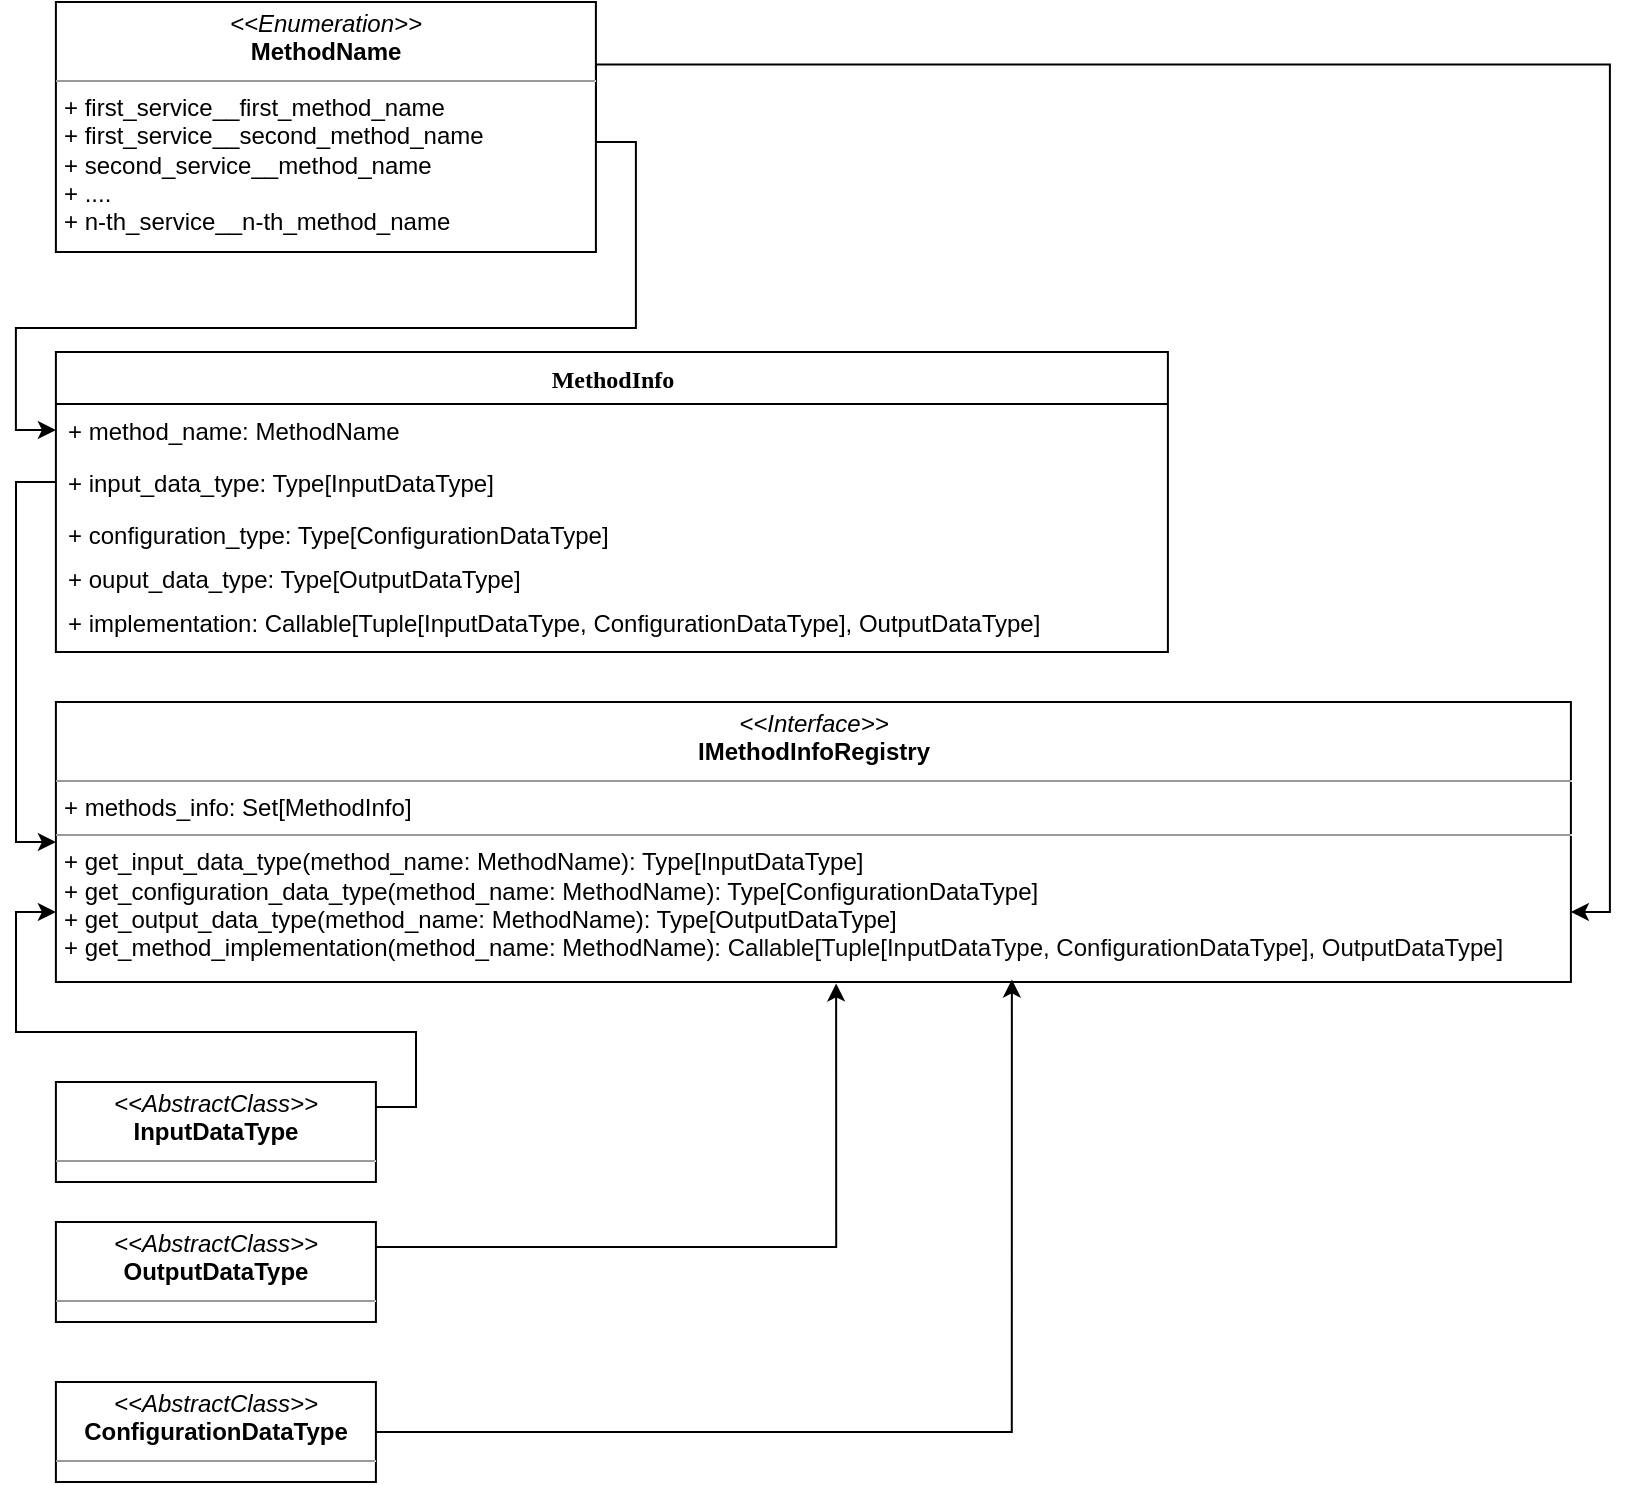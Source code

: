 <mxfile version="17.2.4" type="device"><diagram id="IJV50YvyOcM1KCnLpUXH" name="Страница 1"><mxGraphModel dx="1018" dy="741" grid="1" gridSize="10" guides="1" tooltips="1" connect="1" arrows="1" fold="1" page="1" pageScale="1" pageWidth="827" pageHeight="1169" math="0" shadow="0"><root><mxCell id="0"/><mxCell id="1" parent="0"/><mxCell id="vfcknfjwiZz7w-0YjwWP-14" value="&lt;p style=&quot;margin: 0px ; margin-top: 4px ; text-align: center&quot;&gt;&lt;i&gt;&amp;lt;&amp;lt;Interface&amp;gt;&amp;gt;&lt;/i&gt;&lt;br&gt;&lt;b&gt;IMethodInfoRegistry&lt;/b&gt;&lt;br&gt;&lt;/p&gt;&lt;hr size=&quot;1&quot;&gt;&lt;p style=&quot;margin: 0px ; margin-left: 4px&quot;&gt;+ methods_info: Set[MethodInfo]&lt;br&gt;&lt;/p&gt;&lt;hr size=&quot;1&quot;&gt;&lt;p style=&quot;margin: 0px ; margin-left: 4px&quot;&gt;+ get_input_data_type(method_name: MethodName): Type[InputDataType]&lt;/p&gt;&lt;p style=&quot;margin: 0px ; margin-left: 4px&quot;&gt;+ get_configuration_data_type(method_name: MethodName): Type[ConfigurationDataType]&lt;br&gt;&lt;/p&gt;&lt;p style=&quot;margin: 0px ; margin-left: 4px&quot;&gt;+ get_output_data_type(method_name: MethodName): Type[OutputDataType]&lt;br&gt;&lt;/p&gt;&lt;p style=&quot;margin: 0px ; margin-left: 4px&quot;&gt;+ get_method_implementation(method_name: MethodName):&amp;nbsp;&lt;span style=&quot;background-color: rgb(255 , 255 , 255) ; color: rgb(8 , 8 , 8)&quot;&gt;Callable[Tuple[InputDataType, ConfigurationDataType], OutputDataType]&lt;/span&gt;&lt;br&gt;&lt;/p&gt;" style="verticalAlign=top;align=left;overflow=fill;fontSize=12;fontFamily=Helvetica;html=1;rounded=0;shadow=0;comic=0;labelBackgroundColor=none;strokeWidth=1" parent="1" vertex="1"><mxGeometry x="34.95" y="370" width="757.5" height="140" as="geometry"/></mxCell><mxCell id="vfcknfjwiZz7w-0YjwWP-36" style="edgeStyle=orthogonalEdgeStyle;rounded=0;orthogonalLoop=1;jettySize=auto;html=1;exitX=1;exitY=0.25;exitDx=0;exitDy=0;entryX=0;entryY=0.5;entryDx=0;entryDy=0;" parent="1" source="vfcknfjwiZz7w-0YjwWP-26" target="vfcknfjwiZz7w-0YjwWP-29" edge="1"><mxGeometry relative="1" as="geometry"><Array as="points"><mxPoint x="304.95" y="90"/><mxPoint x="324.95" y="90"/><mxPoint x="324.95" y="183"/><mxPoint x="14.95" y="183"/><mxPoint x="14.95" y="234"/></Array></mxGeometry></mxCell><mxCell id="vfcknfjwiZz7w-0YjwWP-37" style="edgeStyle=orthogonalEdgeStyle;rounded=0;orthogonalLoop=1;jettySize=auto;html=1;exitX=1;exitY=0.25;exitDx=0;exitDy=0;entryX=1;entryY=0.75;entryDx=0;entryDy=0;fontFamily=Helvetica;" parent="1" source="vfcknfjwiZz7w-0YjwWP-26" target="vfcknfjwiZz7w-0YjwWP-14" edge="1"><mxGeometry relative="1" as="geometry"><Array as="points"><mxPoint x="811.95" y="51"/><mxPoint x="811.95" y="475"/></Array></mxGeometry></mxCell><mxCell id="vfcknfjwiZz7w-0YjwWP-26" value="&lt;p style=&quot;margin: 0px ; margin-top: 4px ; text-align: center&quot;&gt;&lt;i&gt;&amp;lt;&amp;lt;Enumeration&amp;gt;&amp;gt;&lt;/i&gt;&lt;br&gt;&lt;b&gt;MethodName&lt;/b&gt;&lt;/p&gt;&lt;hr size=&quot;1&quot;&gt;&lt;p style=&quot;margin: 0px ; margin-left: 4px&quot;&gt;+ first_service__first_method_name&lt;br&gt;+ first_service__second_method_name&lt;/p&gt;&lt;p style=&quot;margin: 0px ; margin-left: 4px&quot;&gt;+ second_service__method_name&lt;/p&gt;&lt;p style=&quot;margin: 0px ; margin-left: 4px&quot;&gt;+ ....&lt;/p&gt;&lt;p style=&quot;margin: 0px ; margin-left: 4px&quot;&gt;+ n-th_service__n-th_method_name&lt;/p&gt;" style="verticalAlign=top;align=left;overflow=fill;fontSize=12;fontFamily=Helvetica;html=1;rounded=0;shadow=0;comic=0;labelBackgroundColor=none;strokeWidth=1" parent="1" vertex="1"><mxGeometry x="34.95" y="20" width="270" height="125" as="geometry"/></mxCell><mxCell id="vfcknfjwiZz7w-0YjwWP-28" value="MethodInfo" style="swimlane;html=1;fontStyle=1;align=center;verticalAlign=top;childLayout=stackLayout;horizontal=1;startSize=26;horizontalStack=0;resizeParent=1;resizeLast=0;collapsible=1;marginBottom=0;swimlaneFillColor=#ffffff;rounded=0;shadow=0;comic=0;labelBackgroundColor=none;strokeWidth=1;fillColor=none;fontFamily=Verdana;fontSize=12" parent="1" vertex="1"><mxGeometry x="34.95" y="195" width="556" height="150" as="geometry"/></mxCell><mxCell id="vfcknfjwiZz7w-0YjwWP-29" value="+ method_name: MethodName" style="text;html=1;strokeColor=none;fillColor=none;align=left;verticalAlign=top;spacingLeft=4;spacingRight=4;whiteSpace=wrap;overflow=hidden;rotatable=0;points=[[0,0.5],[1,0.5]];portConstraint=eastwest;" parent="vfcknfjwiZz7w-0YjwWP-28" vertex="1"><mxGeometry y="26" width="556" height="26" as="geometry"/></mxCell><mxCell id="vfcknfjwiZz7w-0YjwWP-30" value="+ input_data_type: Type[InputDataType]" style="text;html=1;strokeColor=none;fillColor=none;align=left;verticalAlign=top;spacingLeft=4;spacingRight=4;whiteSpace=wrap;overflow=hidden;rotatable=0;points=[[0,0.5],[1,0.5]];portConstraint=eastwest;" parent="vfcknfjwiZz7w-0YjwWP-28" vertex="1"><mxGeometry y="52" width="556" height="26" as="geometry"/></mxCell><mxCell id="vfcknfjwiZz7w-0YjwWP-31" value="+ configuration_type: Type[ConfigurationDataType]" style="text;html=1;strokeColor=none;fillColor=none;align=left;verticalAlign=top;spacingLeft=4;spacingRight=4;whiteSpace=wrap;overflow=hidden;rotatable=0;points=[[0,0.5],[1,0.5]];portConstraint=eastwest;" parent="vfcknfjwiZz7w-0YjwWP-28" vertex="1"><mxGeometry y="78" width="556" height="22" as="geometry"/></mxCell><mxCell id="vfcknfjwiZz7w-0YjwWP-32" value="+ ouput_data_type: Type[OutputDataType]" style="text;html=1;strokeColor=none;fillColor=none;align=left;verticalAlign=top;spacingLeft=4;spacingRight=4;whiteSpace=wrap;overflow=hidden;rotatable=0;points=[[0,0.5],[1,0.5]];portConstraint=eastwest;" parent="vfcknfjwiZz7w-0YjwWP-28" vertex="1"><mxGeometry y="100" width="556" height="22" as="geometry"/></mxCell><mxCell id="vfcknfjwiZz7w-0YjwWP-33" value="+ implementation: Callable[Tuple[InputDataType, ConfigurationDataType], OutputDataType]" style="text;html=1;strokeColor=none;fillColor=none;align=left;verticalAlign=top;spacingLeft=4;spacingRight=4;whiteSpace=wrap;overflow=hidden;rotatable=0;points=[[0,0.5],[1,0.5]];portConstraint=eastwest;" parent="vfcknfjwiZz7w-0YjwWP-28" vertex="1"><mxGeometry y="122" width="556" height="22" as="geometry"/></mxCell><mxCell id="vfcknfjwiZz7w-0YjwWP-38" style="edgeStyle=orthogonalEdgeStyle;rounded=0;orthogonalLoop=1;jettySize=auto;html=1;exitX=0;exitY=0.5;exitDx=0;exitDy=0;entryX=0;entryY=0.5;entryDx=0;entryDy=0;fontFamily=Helvetica;" parent="1" source="vfcknfjwiZz7w-0YjwWP-30" target="vfcknfjwiZz7w-0YjwWP-14" edge="1"><mxGeometry relative="1" as="geometry"/></mxCell><mxCell id="vfcknfjwiZz7w-0YjwWP-42" style="edgeStyle=orthogonalEdgeStyle;rounded=0;orthogonalLoop=1;jettySize=auto;html=1;exitX=1;exitY=0.25;exitDx=0;exitDy=0;entryX=0;entryY=0.75;entryDx=0;entryDy=0;fontFamily=Helvetica;" parent="1" source="vfcknfjwiZz7w-0YjwWP-39" target="vfcknfjwiZz7w-0YjwWP-14" edge="1"><mxGeometry relative="1" as="geometry"/></mxCell><mxCell id="vfcknfjwiZz7w-0YjwWP-39" value="&lt;p style=&quot;margin: 0px ; margin-top: 4px ; text-align: center&quot;&gt;&lt;i&gt;&amp;lt;&amp;lt;AbstractClass&amp;gt;&amp;gt;&lt;/i&gt;&lt;br&gt;&lt;b&gt;InputDataType&lt;/b&gt;&lt;br&gt;&lt;/p&gt;&lt;hr size=&quot;1&quot;&gt;&lt;p style=&quot;margin: 0px ; margin-left: 4px&quot;&gt;&lt;br&gt;&lt;/p&gt;" style="verticalAlign=top;align=left;overflow=fill;fontSize=12;fontFamily=Helvetica;html=1;rounded=0;shadow=0;comic=0;labelBackgroundColor=none;strokeWidth=1" parent="1" vertex="1"><mxGeometry x="34.95" y="560" width="160" height="50" as="geometry"/></mxCell><mxCell id="vfcknfjwiZz7w-0YjwWP-43" style="edgeStyle=orthogonalEdgeStyle;rounded=0;orthogonalLoop=1;jettySize=auto;html=1;exitX=1;exitY=0.25;exitDx=0;exitDy=0;entryX=0.515;entryY=1.005;entryDx=0;entryDy=0;entryPerimeter=0;fontFamily=Helvetica;" parent="1" source="vfcknfjwiZz7w-0YjwWP-40" target="vfcknfjwiZz7w-0YjwWP-14" edge="1"><mxGeometry relative="1" as="geometry"/></mxCell><mxCell id="vfcknfjwiZz7w-0YjwWP-40" value="&lt;p style=&quot;margin: 0px ; margin-top: 4px ; text-align: center&quot;&gt;&lt;i&gt;&amp;lt;&amp;lt;AbstractClass&amp;gt;&amp;gt;&lt;/i&gt;&lt;br&gt;&lt;b&gt;OutputDataType&lt;/b&gt;&lt;br&gt;&lt;/p&gt;&lt;hr size=&quot;1&quot;&gt;&lt;p style=&quot;margin: 0px ; margin-left: 4px&quot;&gt;&lt;br&gt;&lt;/p&gt;" style="verticalAlign=top;align=left;overflow=fill;fontSize=12;fontFamily=Helvetica;html=1;rounded=0;shadow=0;comic=0;labelBackgroundColor=none;strokeWidth=1" parent="1" vertex="1"><mxGeometry x="34.95" y="630" width="160" height="50" as="geometry"/></mxCell><mxCell id="vfcknfjwiZz7w-0YjwWP-44" style="edgeStyle=orthogonalEdgeStyle;rounded=0;orthogonalLoop=1;jettySize=auto;html=1;exitX=1;exitY=0.5;exitDx=0;exitDy=0;entryX=0.631;entryY=0.991;entryDx=0;entryDy=0;entryPerimeter=0;fontFamily=Helvetica;" parent="1" source="vfcknfjwiZz7w-0YjwWP-41" target="vfcknfjwiZz7w-0YjwWP-14" edge="1"><mxGeometry relative="1" as="geometry"/></mxCell><mxCell id="vfcknfjwiZz7w-0YjwWP-41" value="&lt;p style=&quot;margin: 0px ; margin-top: 4px ; text-align: center&quot;&gt;&lt;i&gt;&amp;lt;&amp;lt;AbstractClass&amp;gt;&amp;gt;&lt;/i&gt;&lt;br&gt;&lt;b&gt;ConfigurationDataType&lt;/b&gt;&lt;br&gt;&lt;/p&gt;&lt;hr size=&quot;1&quot;&gt;&lt;p style=&quot;margin: 0px ; margin-left: 4px&quot;&gt;&lt;br&gt;&lt;/p&gt;" style="verticalAlign=top;align=left;overflow=fill;fontSize=12;fontFamily=Helvetica;html=1;rounded=0;shadow=0;comic=0;labelBackgroundColor=none;strokeWidth=1" parent="1" vertex="1"><mxGeometry x="34.95" y="710" width="160" height="50" as="geometry"/></mxCell></root></mxGraphModel></diagram></mxfile>